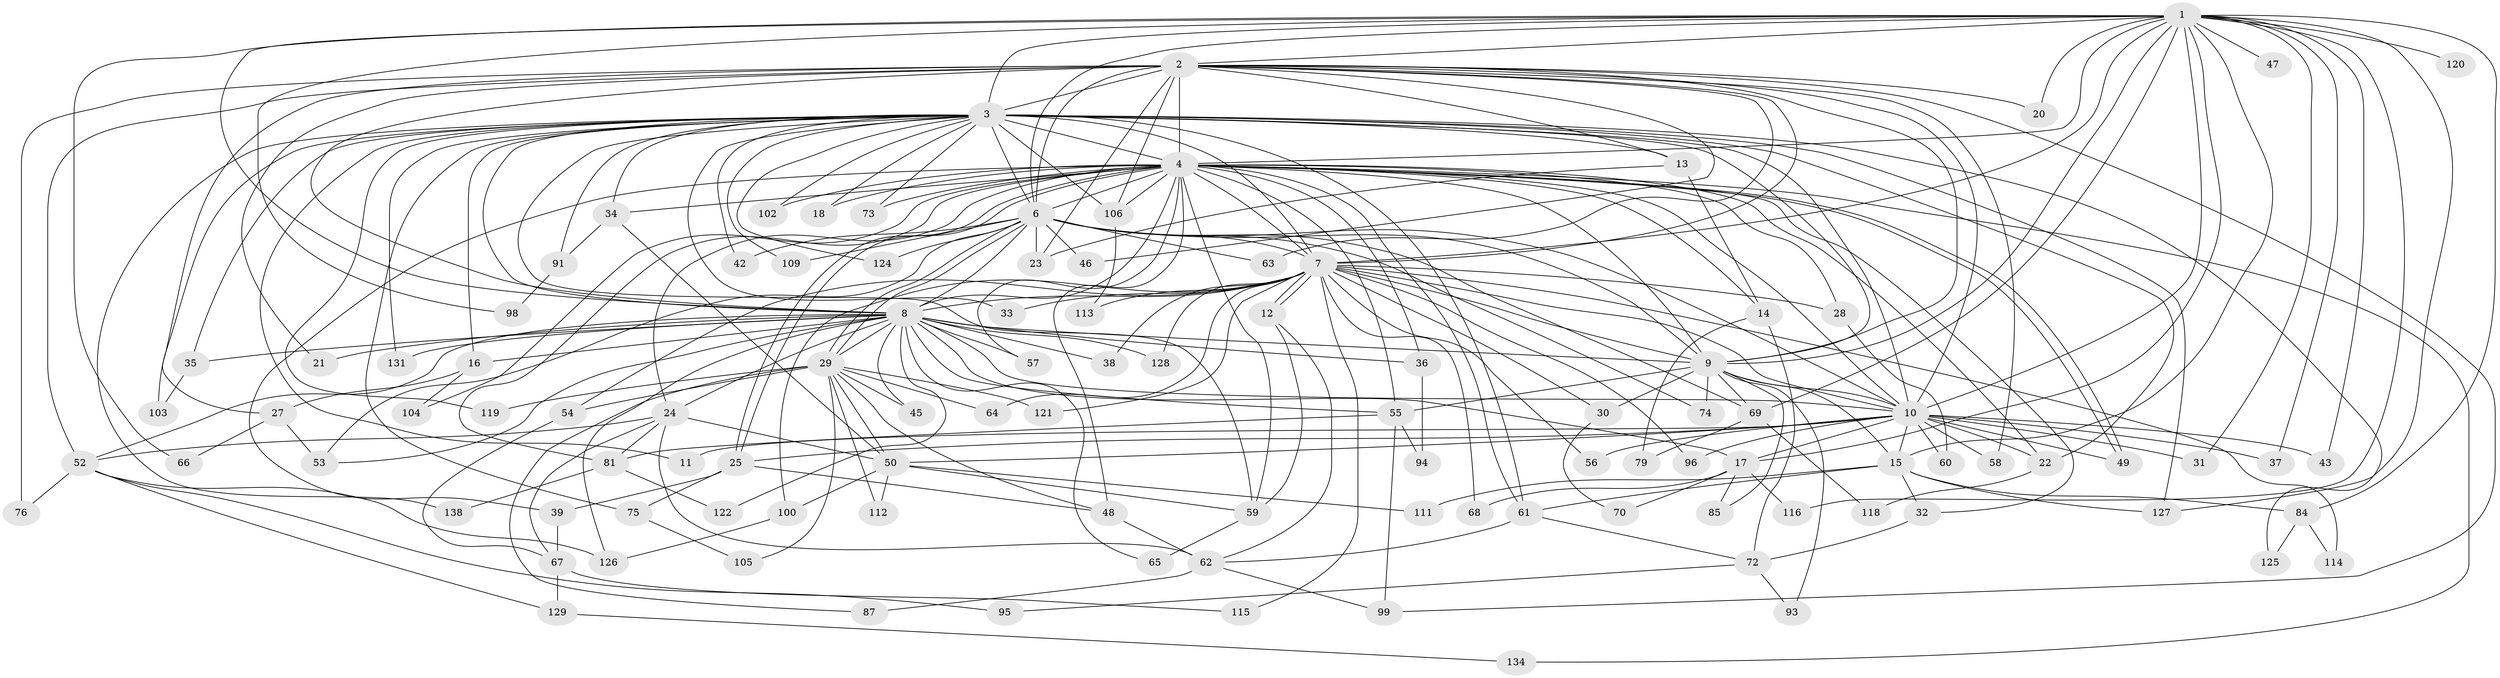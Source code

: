 // Generated by graph-tools (version 1.1) at 2025/23/03/03/25 07:23:43]
// undirected, 107 vertices, 256 edges
graph export_dot {
graph [start="1"]
  node [color=gray90,style=filled];
  1 [super="+44"];
  2 [super="+130"];
  3 [super="+5"];
  4 [super="+19"];
  6 [super="+139"];
  7 [super="+136"];
  8 [super="+51"];
  9 [super="+110"];
  10 [super="+26"];
  11;
  12 [super="+140"];
  13;
  14;
  15 [super="+82"];
  16;
  17 [super="+40"];
  18;
  20;
  21;
  22 [super="+108"];
  23 [super="+97"];
  24 [super="+80"];
  25 [super="+41"];
  27 [super="+92"];
  28;
  29 [super="+78"];
  30;
  31;
  32;
  33;
  34;
  35;
  36;
  37;
  38;
  39;
  42;
  43;
  45;
  46;
  47;
  48 [super="+71"];
  49 [super="+107"];
  50 [super="+86"];
  52 [super="+135"];
  53;
  54;
  55 [super="+77"];
  56;
  57;
  58;
  59 [super="+88"];
  60;
  61;
  62 [super="+117"];
  63;
  64;
  65;
  66;
  67 [super="+90"];
  68;
  69 [super="+83"];
  70;
  72 [super="+132"];
  73;
  74;
  75;
  76;
  79;
  81 [super="+89"];
  84;
  85;
  87;
  91;
  93;
  94;
  95;
  96;
  98;
  99 [super="+101"];
  100;
  102;
  103;
  104;
  105;
  106 [super="+123"];
  109;
  111;
  112;
  113;
  114;
  115;
  116;
  118;
  119;
  120;
  121;
  122;
  124;
  125;
  126 [super="+133"];
  127 [super="+137"];
  128;
  129;
  131;
  134;
  138;
  1 -- 2;
  1 -- 3 [weight=2];
  1 -- 4;
  1 -- 6;
  1 -- 7;
  1 -- 8;
  1 -- 9;
  1 -- 10;
  1 -- 15;
  1 -- 20;
  1 -- 31;
  1 -- 37;
  1 -- 43;
  1 -- 47 [weight=2];
  1 -- 66;
  1 -- 69;
  1 -- 84;
  1 -- 98;
  1 -- 116;
  1 -- 120 [weight=2];
  1 -- 127;
  1 -- 17;
  2 -- 3 [weight=2];
  2 -- 4;
  2 -- 6;
  2 -- 7;
  2 -- 8;
  2 -- 9;
  2 -- 10 [weight=2];
  2 -- 13;
  2 -- 20;
  2 -- 21;
  2 -- 23;
  2 -- 27;
  2 -- 46;
  2 -- 58;
  2 -- 63;
  2 -- 76 [weight=2];
  2 -- 99;
  2 -- 52;
  2 -- 106;
  3 -- 4 [weight=3];
  3 -- 6 [weight=2];
  3 -- 7 [weight=2];
  3 -- 8 [weight=2];
  3 -- 9 [weight=2];
  3 -- 10 [weight=2];
  3 -- 11;
  3 -- 18;
  3 -- 42;
  3 -- 73;
  3 -- 102;
  3 -- 103;
  3 -- 106;
  3 -- 124;
  3 -- 125;
  3 -- 131;
  3 -- 138;
  3 -- 13;
  3 -- 75;
  3 -- 16;
  3 -- 22;
  3 -- 91;
  3 -- 33;
  3 -- 34;
  3 -- 35;
  3 -- 109;
  3 -- 119;
  3 -- 59;
  3 -- 61;
  3 -- 127;
  4 -- 6;
  4 -- 7;
  4 -- 8;
  4 -- 9;
  4 -- 10;
  4 -- 14;
  4 -- 18;
  4 -- 22;
  4 -- 24;
  4 -- 25;
  4 -- 25;
  4 -- 28;
  4 -- 32;
  4 -- 34;
  4 -- 36;
  4 -- 39;
  4 -- 48;
  4 -- 49;
  4 -- 49;
  4 -- 55;
  4 -- 57;
  4 -- 61;
  4 -- 73;
  4 -- 102;
  4 -- 106;
  4 -- 81;
  4 -- 134;
  4 -- 104;
  4 -- 59;
  6 -- 7;
  6 -- 8;
  6 -- 9;
  6 -- 10 [weight=2];
  6 -- 29;
  6 -- 29;
  6 -- 42;
  6 -- 46;
  6 -- 53;
  6 -- 63;
  6 -- 74;
  6 -- 109;
  6 -- 124;
  6 -- 69;
  6 -- 23;
  7 -- 8 [weight=2];
  7 -- 9;
  7 -- 10;
  7 -- 12;
  7 -- 12;
  7 -- 28;
  7 -- 30;
  7 -- 33;
  7 -- 38;
  7 -- 54;
  7 -- 56;
  7 -- 64;
  7 -- 68;
  7 -- 96;
  7 -- 100;
  7 -- 113;
  7 -- 114;
  7 -- 115;
  7 -- 121;
  7 -- 128;
  8 -- 9;
  8 -- 10;
  8 -- 16;
  8 -- 17;
  8 -- 21;
  8 -- 24;
  8 -- 35;
  8 -- 36;
  8 -- 38;
  8 -- 45;
  8 -- 52;
  8 -- 53;
  8 -- 55;
  8 -- 57;
  8 -- 65;
  8 -- 122;
  8 -- 126;
  8 -- 128;
  8 -- 131;
  8 -- 29;
  9 -- 10;
  9 -- 30;
  9 -- 69;
  9 -- 74;
  9 -- 85;
  9 -- 93;
  9 -- 15;
  9 -- 55;
  10 -- 11;
  10 -- 15;
  10 -- 17;
  10 -- 31;
  10 -- 37;
  10 -- 43;
  10 -- 50;
  10 -- 56;
  10 -- 58;
  10 -- 60;
  10 -- 96;
  10 -- 22;
  10 -- 49;
  10 -- 25;
  12 -- 59;
  12 -- 62;
  13 -- 14;
  13 -- 23;
  14 -- 79;
  14 -- 72;
  15 -- 32;
  15 -- 84;
  15 -- 111;
  15 -- 127;
  15 -- 61;
  16 -- 27;
  16 -- 104;
  17 -- 70;
  17 -- 116;
  17 -- 68;
  17 -- 85;
  22 -- 118;
  24 -- 52;
  24 -- 67;
  24 -- 81;
  24 -- 50;
  24 -- 62;
  25 -- 39;
  25 -- 48;
  25 -- 75;
  27 -- 66;
  27 -- 53;
  28 -- 60;
  29 -- 45;
  29 -- 48;
  29 -- 54;
  29 -- 64;
  29 -- 87;
  29 -- 105;
  29 -- 112;
  29 -- 119;
  29 -- 121;
  29 -- 50;
  30 -- 70;
  32 -- 72;
  34 -- 50;
  34 -- 91;
  35 -- 103;
  36 -- 94;
  39 -- 67;
  48 -- 62;
  50 -- 59;
  50 -- 111;
  50 -- 100;
  50 -- 112;
  52 -- 76;
  52 -- 95;
  52 -- 126;
  52 -- 129;
  54 -- 67;
  55 -- 94;
  55 -- 99;
  55 -- 81;
  59 -- 65;
  61 -- 62;
  61 -- 72;
  62 -- 87;
  62 -- 99;
  67 -- 115;
  67 -- 129;
  69 -- 79;
  69 -- 118;
  72 -- 93;
  72 -- 95;
  75 -- 105;
  81 -- 138;
  81 -- 122;
  84 -- 114;
  84 -- 125;
  91 -- 98;
  100 -- 126;
  106 -- 113;
  129 -- 134;
}
